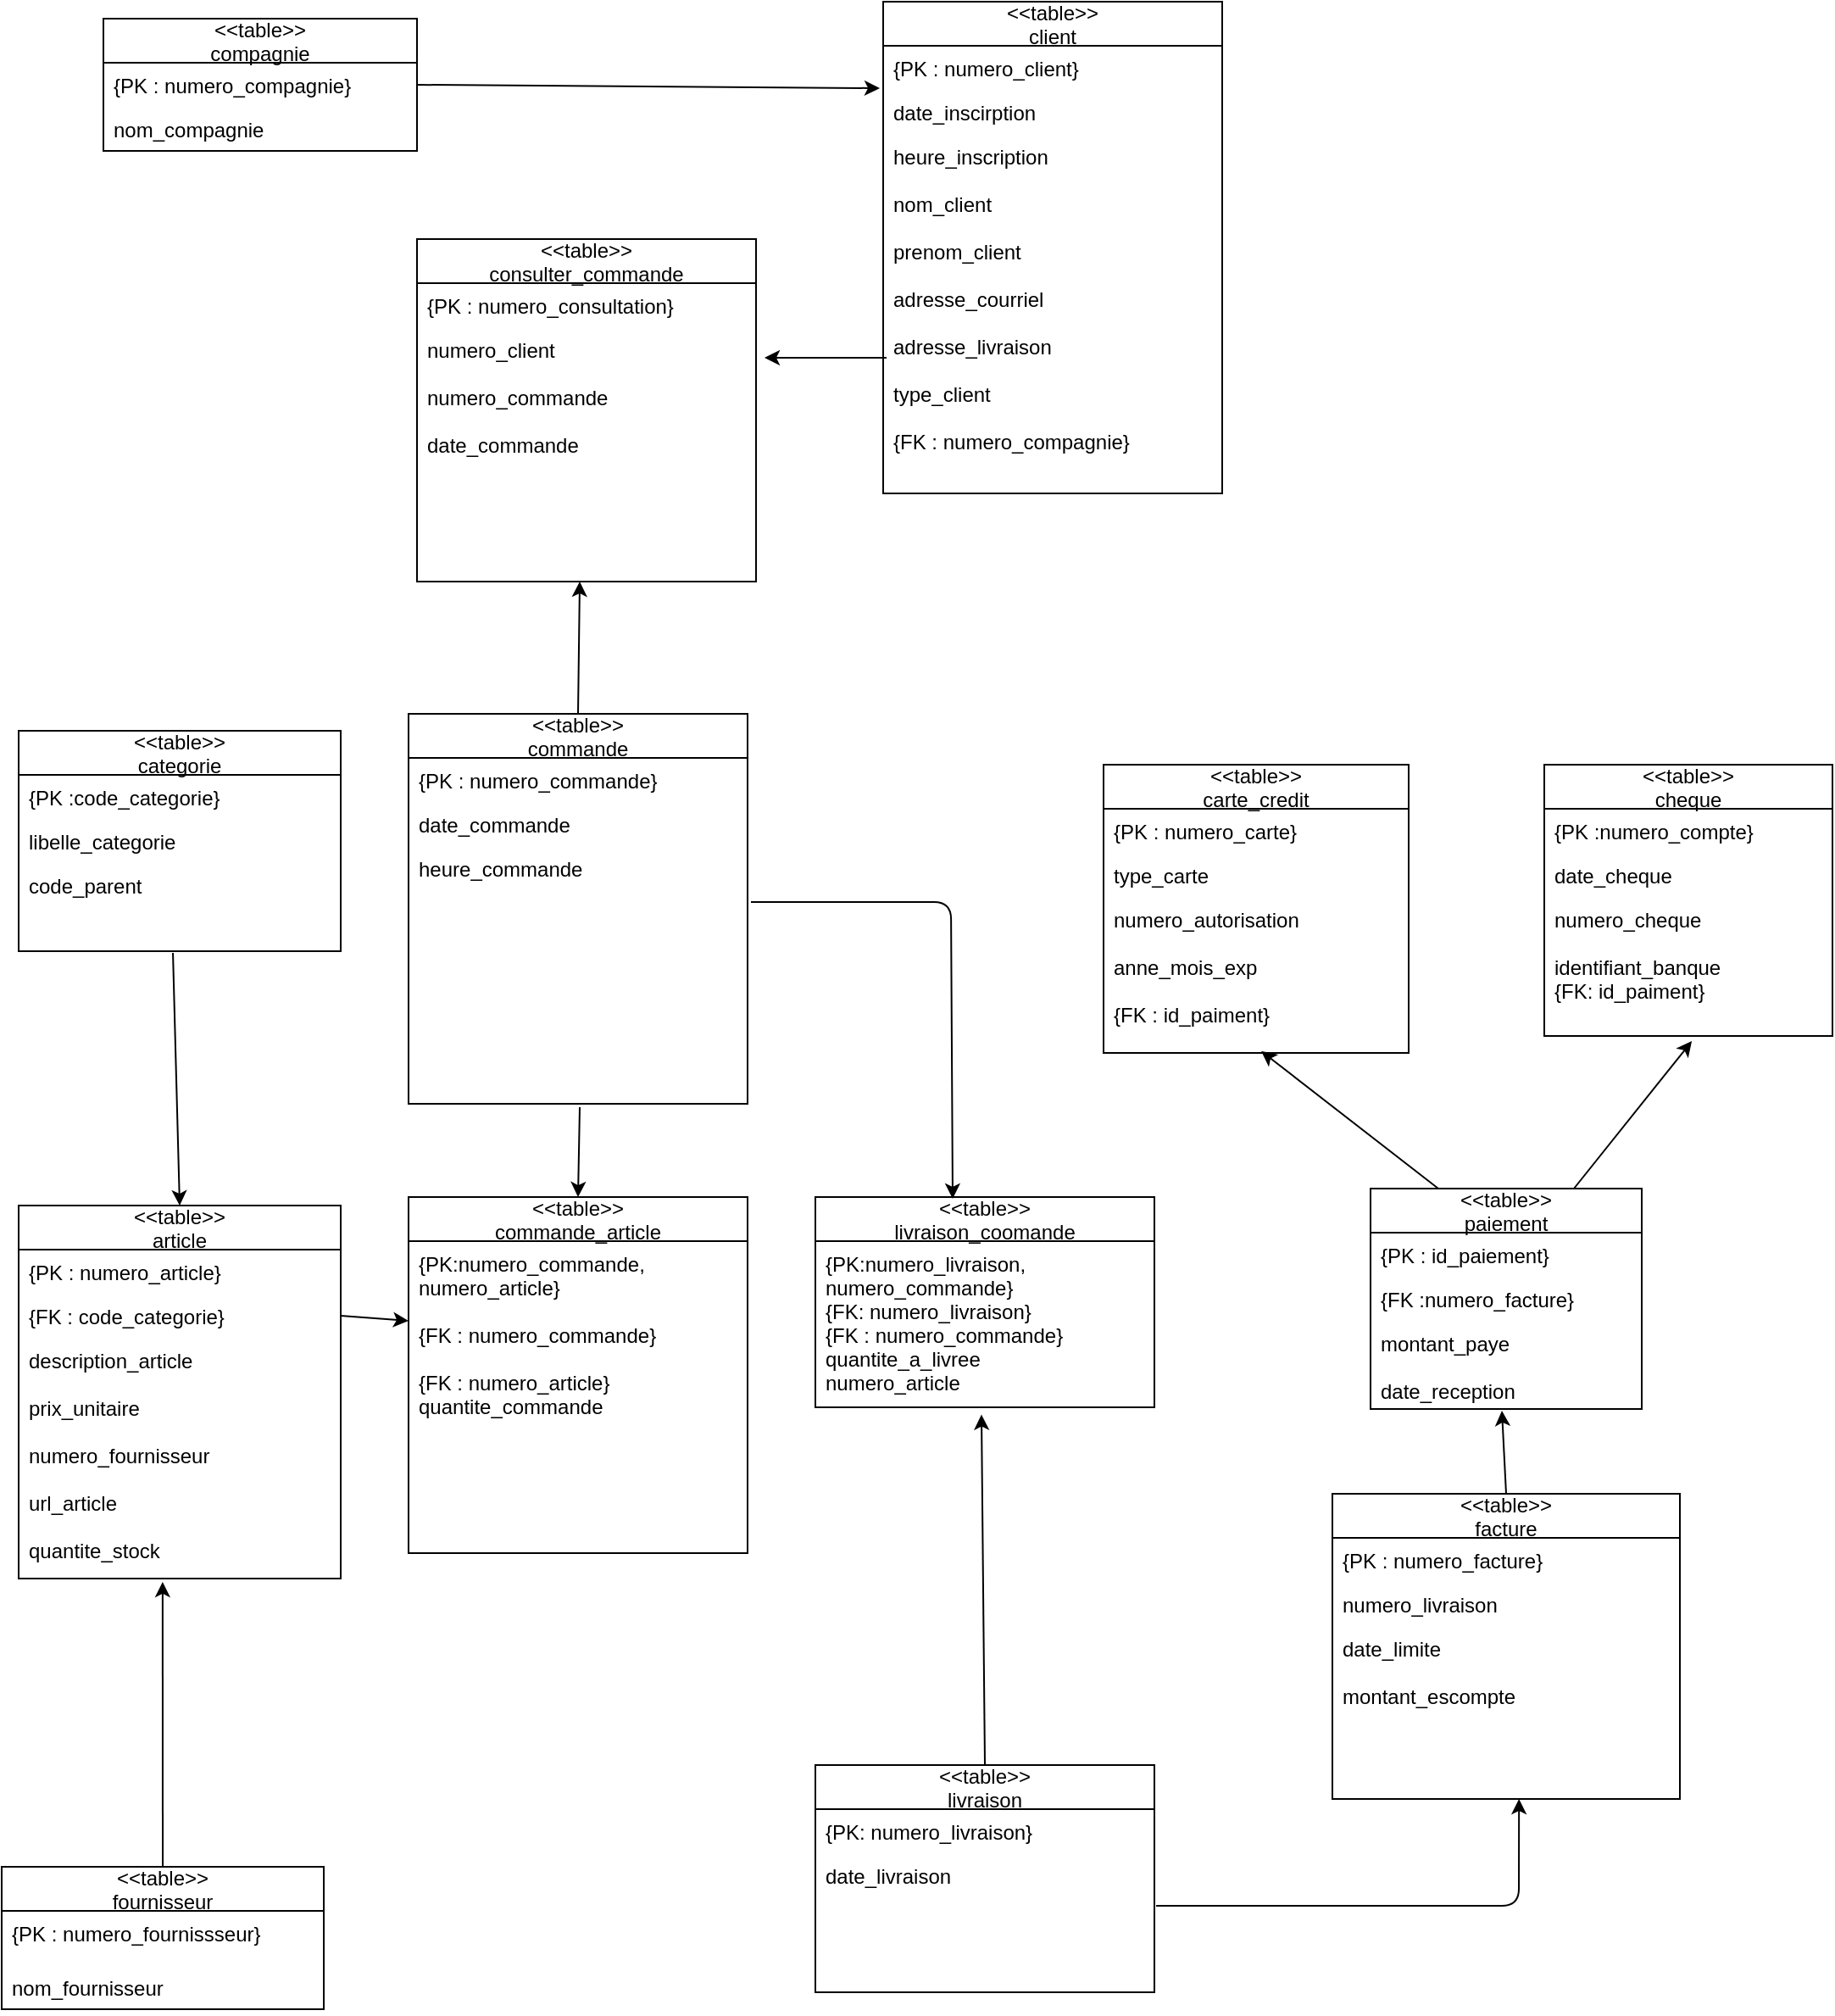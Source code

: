 <mxfile version="14.6.6" type="github">
  <diagram name="Page-1" id="c4acf3e9-155e-7222-9cf6-157b1a14988f">
    <mxGraphModel dx="868" dy="1312" grid="1" gridSize="10" guides="1" tooltips="1" connect="1" arrows="1" fold="1" page="1" pageScale="1" pageWidth="1100" pageHeight="850" background="#ffffff" math="0" shadow="0">
      <root>
        <mxCell id="0" />
        <mxCell id="1" parent="0" />
        <mxCell id="Wr57eoAMN5Djp9_CSVFM-5" value="&lt;&lt;table&gt;&gt;&#xa;fournisseur" style="swimlane;fontStyle=0;childLayout=stackLayout;horizontal=1;startSize=26;fillColor=none;horizontalStack=0;resizeParent=1;resizeParentMax=0;resizeLast=0;collapsible=1;marginBottom=0;" parent="1" vertex="1">
          <mxGeometry y="690" width="190" height="84" as="geometry" />
        </mxCell>
        <mxCell id="Wr57eoAMN5Djp9_CSVFM-6" value="{PK : numero_fournissseur}&#xa;&#xa;" style="text;strokeColor=none;fillColor=none;align=left;verticalAlign=top;spacingLeft=4;spacingRight=4;overflow=hidden;rotatable=0;points=[[0,0.5],[1,0.5]];portConstraint=eastwest;" parent="Wr57eoAMN5Djp9_CSVFM-5" vertex="1">
          <mxGeometry y="26" width="190" height="32" as="geometry" />
        </mxCell>
        <mxCell id="Wr57eoAMN5Djp9_CSVFM-7" value="nom_fournisseur" style="text;strokeColor=none;fillColor=none;align=left;verticalAlign=top;spacingLeft=4;spacingRight=4;overflow=hidden;rotatable=0;points=[[0,0.5],[1,0.5]];portConstraint=eastwest;" parent="Wr57eoAMN5Djp9_CSVFM-5" vertex="1">
          <mxGeometry y="58" width="190" height="26" as="geometry" />
        </mxCell>
        <mxCell id="Wr57eoAMN5Djp9_CSVFM-10" value="&lt;&lt;table&gt;&gt;&#xa;article" style="swimlane;fontStyle=0;childLayout=stackLayout;horizontal=1;startSize=26;fillColor=none;horizontalStack=0;resizeParent=1;resizeParentMax=0;resizeLast=0;collapsible=1;marginBottom=0;" parent="1" vertex="1">
          <mxGeometry x="10" y="300" width="190" height="220" as="geometry" />
        </mxCell>
        <mxCell id="Wr57eoAMN5Djp9_CSVFM-11" value="{PK : numero_article}" style="text;strokeColor=none;fillColor=none;align=left;verticalAlign=top;spacingLeft=4;spacingRight=4;overflow=hidden;rotatable=0;points=[[0,0.5],[1,0.5]];portConstraint=eastwest;" parent="Wr57eoAMN5Djp9_CSVFM-10" vertex="1">
          <mxGeometry y="26" width="190" height="26" as="geometry" />
        </mxCell>
        <mxCell id="Wr57eoAMN5Djp9_CSVFM-12" value="{FK : code_categorie}" style="text;strokeColor=none;fillColor=none;align=left;verticalAlign=top;spacingLeft=4;spacingRight=4;overflow=hidden;rotatable=0;points=[[0,0.5],[1,0.5]];portConstraint=eastwest;" parent="Wr57eoAMN5Djp9_CSVFM-10" vertex="1">
          <mxGeometry y="52" width="190" height="26" as="geometry" />
        </mxCell>
        <mxCell id="Wr57eoAMN5Djp9_CSVFM-13" value="description_article&#xa;&#xa;prix_unitaire&#xa;&#xa;numero_fournisseur&#xa;&#xa;url_article&#xa;&#xa;quantite_stock" style="text;strokeColor=none;fillColor=none;align=left;verticalAlign=top;spacingLeft=4;spacingRight=4;overflow=hidden;rotatable=0;points=[[0,0.5],[1,0.5]];portConstraint=eastwest;" parent="Wr57eoAMN5Djp9_CSVFM-10" vertex="1">
          <mxGeometry y="78" width="190" height="142" as="geometry" />
        </mxCell>
        <mxCell id="Wr57eoAMN5Djp9_CSVFM-15" value="&lt;&lt;table&gt;&gt;&#xa;categorie" style="swimlane;fontStyle=0;childLayout=stackLayout;horizontal=1;startSize=26;fillColor=none;horizontalStack=0;resizeParent=1;resizeParentMax=0;resizeLast=0;collapsible=1;marginBottom=0;" parent="1" vertex="1">
          <mxGeometry x="10" y="20" width="190" height="130" as="geometry" />
        </mxCell>
        <mxCell id="Wr57eoAMN5Djp9_CSVFM-16" value="{PK :code_categorie}" style="text;strokeColor=none;fillColor=none;align=left;verticalAlign=top;spacingLeft=4;spacingRight=4;overflow=hidden;rotatable=0;points=[[0,0.5],[1,0.5]];portConstraint=eastwest;" parent="Wr57eoAMN5Djp9_CSVFM-15" vertex="1">
          <mxGeometry y="26" width="190" height="26" as="geometry" />
        </mxCell>
        <mxCell id="Wr57eoAMN5Djp9_CSVFM-17" value="libelle_categorie" style="text;strokeColor=none;fillColor=none;align=left;verticalAlign=top;spacingLeft=4;spacingRight=4;overflow=hidden;rotatable=0;points=[[0,0.5],[1,0.5]];portConstraint=eastwest;" parent="Wr57eoAMN5Djp9_CSVFM-15" vertex="1">
          <mxGeometry y="52" width="190" height="26" as="geometry" />
        </mxCell>
        <mxCell id="Wr57eoAMN5Djp9_CSVFM-18" value="code_parent" style="text;strokeColor=none;fillColor=none;align=left;verticalAlign=top;spacingLeft=4;spacingRight=4;overflow=hidden;rotatable=0;points=[[0,0.5],[1,0.5]];portConstraint=eastwest;" parent="Wr57eoAMN5Djp9_CSVFM-15" vertex="1">
          <mxGeometry y="78" width="190" height="52" as="geometry" />
        </mxCell>
        <mxCell id="Wr57eoAMN5Djp9_CSVFM-20" value="&lt;&lt;table&gt;&gt;&#xa;livraison" style="swimlane;fontStyle=0;childLayout=stackLayout;horizontal=1;startSize=26;fillColor=none;horizontalStack=0;resizeParent=1;resizeParentMax=0;resizeLast=0;collapsible=1;marginBottom=0;" parent="1" vertex="1">
          <mxGeometry x="480" y="630" width="200" height="134" as="geometry" />
        </mxCell>
        <mxCell id="Wr57eoAMN5Djp9_CSVFM-21" value="{PK: numero_livraison}" style="text;strokeColor=none;fillColor=none;align=left;verticalAlign=top;spacingLeft=4;spacingRight=4;overflow=hidden;rotatable=0;points=[[0,0.5],[1,0.5]];portConstraint=eastwest;" parent="Wr57eoAMN5Djp9_CSVFM-20" vertex="1">
          <mxGeometry y="26" width="200" height="26" as="geometry" />
        </mxCell>
        <mxCell id="Wr57eoAMN5Djp9_CSVFM-23" value="date_livraison&#xa;&#xa;&#xa;&#xa;" style="text;strokeColor=none;fillColor=none;align=left;verticalAlign=top;spacingLeft=4;spacingRight=4;overflow=hidden;rotatable=0;points=[[0,0.5],[1,0.5]];portConstraint=eastwest;" parent="Wr57eoAMN5Djp9_CSVFM-20" vertex="1">
          <mxGeometry y="52" width="200" height="82" as="geometry" />
        </mxCell>
        <mxCell id="Wr57eoAMN5Djp9_CSVFM-24" value="&lt;&lt;table&gt;&gt;&#xa;commande" style="swimlane;fontStyle=0;childLayout=stackLayout;horizontal=1;startSize=26;fillColor=none;horizontalStack=0;resizeParent=1;resizeParentMax=0;resizeLast=0;collapsible=1;marginBottom=0;" parent="1" vertex="1">
          <mxGeometry x="240" y="10" width="200" height="230" as="geometry" />
        </mxCell>
        <mxCell id="Wr57eoAMN5Djp9_CSVFM-25" value="{PK : numero_commande}" style="text;strokeColor=none;fillColor=none;align=left;verticalAlign=top;spacingLeft=4;spacingRight=4;overflow=hidden;rotatable=0;points=[[0,0.5],[1,0.5]];portConstraint=eastwest;" parent="Wr57eoAMN5Djp9_CSVFM-24" vertex="1">
          <mxGeometry y="26" width="200" height="26" as="geometry" />
        </mxCell>
        <mxCell id="Wr57eoAMN5Djp9_CSVFM-26" value="date_commande" style="text;strokeColor=none;fillColor=none;align=left;verticalAlign=top;spacingLeft=4;spacingRight=4;overflow=hidden;rotatable=0;points=[[0,0.5],[1,0.5]];portConstraint=eastwest;" parent="Wr57eoAMN5Djp9_CSVFM-24" vertex="1">
          <mxGeometry y="52" width="200" height="26" as="geometry" />
        </mxCell>
        <mxCell id="Wr57eoAMN5Djp9_CSVFM-27" value="heure_commande&#xa;&#xa;&#xa;&#xa;" style="text;strokeColor=none;fillColor=none;align=left;verticalAlign=top;spacingLeft=4;spacingRight=4;overflow=hidden;rotatable=0;points=[[0,0.5],[1,0.5]];portConstraint=eastwest;" parent="Wr57eoAMN5Djp9_CSVFM-24" vertex="1">
          <mxGeometry y="78" width="200" height="152" as="geometry" />
        </mxCell>
        <mxCell id="Wr57eoAMN5Djp9_CSVFM-28" value="&lt;&lt;table&gt;&gt;&#xa;client" style="swimlane;fontStyle=0;childLayout=stackLayout;horizontal=1;startSize=26;fillColor=none;horizontalStack=0;resizeParent=1;resizeParentMax=0;resizeLast=0;collapsible=1;marginBottom=0;" parent="1" vertex="1">
          <mxGeometry x="520" y="-410" width="200" height="290" as="geometry" />
        </mxCell>
        <mxCell id="Wr57eoAMN5Djp9_CSVFM-29" value="{PK : numero_client}" style="text;strokeColor=none;fillColor=none;align=left;verticalAlign=top;spacingLeft=4;spacingRight=4;overflow=hidden;rotatable=0;points=[[0,0.5],[1,0.5]];portConstraint=eastwest;" parent="Wr57eoAMN5Djp9_CSVFM-28" vertex="1">
          <mxGeometry y="26" width="200" height="26" as="geometry" />
        </mxCell>
        <mxCell id="Wr57eoAMN5Djp9_CSVFM-30" value="date_inscirption" style="text;strokeColor=none;fillColor=none;align=left;verticalAlign=top;spacingLeft=4;spacingRight=4;overflow=hidden;rotatable=0;points=[[0,0.5],[1,0.5]];portConstraint=eastwest;" parent="Wr57eoAMN5Djp9_CSVFM-28" vertex="1">
          <mxGeometry y="52" width="200" height="26" as="geometry" />
        </mxCell>
        <mxCell id="Wr57eoAMN5Djp9_CSVFM-31" value="heure_inscription&#xa;&#xa;nom_client&#xa;&#xa;prenom_client&#xa;&#xa;adresse_courriel&#xa;&#xa;adresse_livraison&#xa;&#xa;type_client&#xa;&#xa;{FK : numero_compagnie}" style="text;strokeColor=none;fillColor=none;align=left;verticalAlign=top;spacingLeft=4;spacingRight=4;overflow=hidden;rotatable=0;points=[[0,0.5],[1,0.5]];portConstraint=eastwest;" parent="Wr57eoAMN5Djp9_CSVFM-28" vertex="1">
          <mxGeometry y="78" width="200" height="212" as="geometry" />
        </mxCell>
        <mxCell id="Wr57eoAMN5Djp9_CSVFM-33" value="&lt;&lt;table&gt;&gt;&#xa;facture" style="swimlane;fontStyle=0;childLayout=stackLayout;horizontal=1;startSize=26;fillColor=none;horizontalStack=0;resizeParent=1;resizeParentMax=0;resizeLast=0;collapsible=1;marginBottom=0;" parent="1" vertex="1">
          <mxGeometry x="785" y="470" width="205" height="180" as="geometry" />
        </mxCell>
        <mxCell id="Wr57eoAMN5Djp9_CSVFM-34" value="{PK : numero_facture}" style="text;strokeColor=none;fillColor=none;align=left;verticalAlign=top;spacingLeft=4;spacingRight=4;overflow=hidden;rotatable=0;points=[[0,0.5],[1,0.5]];portConstraint=eastwest;" parent="Wr57eoAMN5Djp9_CSVFM-33" vertex="1">
          <mxGeometry y="26" width="205" height="26" as="geometry" />
        </mxCell>
        <mxCell id="Wr57eoAMN5Djp9_CSVFM-35" value="numero_livraison" style="text;strokeColor=none;fillColor=none;align=left;verticalAlign=top;spacingLeft=4;spacingRight=4;overflow=hidden;rotatable=0;points=[[0,0.5],[1,0.5]];portConstraint=eastwest;" parent="Wr57eoAMN5Djp9_CSVFM-33" vertex="1">
          <mxGeometry y="52" width="205" height="26" as="geometry" />
        </mxCell>
        <mxCell id="Wr57eoAMN5Djp9_CSVFM-36" value="date_limite&#xa;&#xa;montant_escompte" style="text;strokeColor=none;fillColor=none;align=left;verticalAlign=top;spacingLeft=4;spacingRight=4;overflow=hidden;rotatable=0;points=[[0,0.5],[1,0.5]];portConstraint=eastwest;" parent="Wr57eoAMN5Djp9_CSVFM-33" vertex="1">
          <mxGeometry y="78" width="205" height="102" as="geometry" />
        </mxCell>
        <mxCell id="Wr57eoAMN5Djp9_CSVFM-37" value="&lt;&lt;table&gt;&gt;&#xa;compagnie" style="swimlane;fontStyle=0;childLayout=stackLayout;horizontal=1;startSize=26;fillColor=none;horizontalStack=0;resizeParent=1;resizeParentMax=0;resizeLast=0;collapsible=1;marginBottom=0;" parent="1" vertex="1">
          <mxGeometry x="60" y="-400" width="185" height="78" as="geometry" />
        </mxCell>
        <mxCell id="Wr57eoAMN5Djp9_CSVFM-38" value="{PK : numero_compagnie}" style="text;strokeColor=none;fillColor=none;align=left;verticalAlign=top;spacingLeft=4;spacingRight=4;overflow=hidden;rotatable=0;points=[[0,0.5],[1,0.5]];portConstraint=eastwest;" parent="Wr57eoAMN5Djp9_CSVFM-37" vertex="1">
          <mxGeometry y="26" width="185" height="26" as="geometry" />
        </mxCell>
        <mxCell id="Wr57eoAMN5Djp9_CSVFM-39" value="nom_compagnie" style="text;strokeColor=none;fillColor=none;align=left;verticalAlign=top;spacingLeft=4;spacingRight=4;overflow=hidden;rotatable=0;points=[[0,0.5],[1,0.5]];portConstraint=eastwest;" parent="Wr57eoAMN5Djp9_CSVFM-37" vertex="1">
          <mxGeometry y="52" width="185" height="26" as="geometry" />
        </mxCell>
        <mxCell id="Wr57eoAMN5Djp9_CSVFM-41" value="&lt;&lt;table&gt;&gt;&#xa;paiement" style="swimlane;fontStyle=0;childLayout=stackLayout;horizontal=1;startSize=26;fillColor=none;horizontalStack=0;resizeParent=1;resizeParentMax=0;resizeLast=0;collapsible=1;marginBottom=0;" parent="1" vertex="1">
          <mxGeometry x="807.5" y="290" width="160" height="130" as="geometry" />
        </mxCell>
        <mxCell id="Wr57eoAMN5Djp9_CSVFM-42" value="{PK : id_paiement}&#xa;&#xa;" style="text;strokeColor=none;fillColor=none;align=left;verticalAlign=top;spacingLeft=4;spacingRight=4;overflow=hidden;rotatable=0;points=[[0,0.5],[1,0.5]];portConstraint=eastwest;" parent="Wr57eoAMN5Djp9_CSVFM-41" vertex="1">
          <mxGeometry y="26" width="160" height="26" as="geometry" />
        </mxCell>
        <mxCell id="Wr57eoAMN5Djp9_CSVFM-43" value="{FK :numero_facture}" style="text;strokeColor=none;fillColor=none;align=left;verticalAlign=top;spacingLeft=4;spacingRight=4;overflow=hidden;rotatable=0;points=[[0,0.5],[1,0.5]];portConstraint=eastwest;" parent="Wr57eoAMN5Djp9_CSVFM-41" vertex="1">
          <mxGeometry y="52" width="160" height="26" as="geometry" />
        </mxCell>
        <mxCell id="Wr57eoAMN5Djp9_CSVFM-44" value="montant_paye&#xa;&#xa;date_reception" style="text;strokeColor=none;fillColor=none;align=left;verticalAlign=top;spacingLeft=4;spacingRight=4;overflow=hidden;rotatable=0;points=[[0,0.5],[1,0.5]];portConstraint=eastwest;" parent="Wr57eoAMN5Djp9_CSVFM-41" vertex="1">
          <mxGeometry y="78" width="160" height="52" as="geometry" />
        </mxCell>
        <mxCell id="Wr57eoAMN5Djp9_CSVFM-45" value="&lt;&lt;table&gt;&gt;&#xa;carte_credit" style="swimlane;fontStyle=0;childLayout=stackLayout;horizontal=1;startSize=26;fillColor=none;horizontalStack=0;resizeParent=1;resizeParentMax=0;resizeLast=0;collapsible=1;marginBottom=0;" parent="1" vertex="1">
          <mxGeometry x="650" y="40" width="180" height="170" as="geometry" />
        </mxCell>
        <mxCell id="Wr57eoAMN5Djp9_CSVFM-46" value="{PK : numero_carte}" style="text;strokeColor=none;fillColor=none;align=left;verticalAlign=top;spacingLeft=4;spacingRight=4;overflow=hidden;rotatable=0;points=[[0,0.5],[1,0.5]];portConstraint=eastwest;" parent="Wr57eoAMN5Djp9_CSVFM-45" vertex="1">
          <mxGeometry y="26" width="180" height="26" as="geometry" />
        </mxCell>
        <mxCell id="Wr57eoAMN5Djp9_CSVFM-47" value="type_carte" style="text;strokeColor=none;fillColor=none;align=left;verticalAlign=top;spacingLeft=4;spacingRight=4;overflow=hidden;rotatable=0;points=[[0,0.5],[1,0.5]];portConstraint=eastwest;" parent="Wr57eoAMN5Djp9_CSVFM-45" vertex="1">
          <mxGeometry y="52" width="180" height="26" as="geometry" />
        </mxCell>
        <mxCell id="Wr57eoAMN5Djp9_CSVFM-48" value="numero_autorisation&#xa;&#xa;anne_mois_exp&#xa;&#xa;{FK : id_paiment}&#xa;" style="text;strokeColor=none;fillColor=none;align=left;verticalAlign=top;spacingLeft=4;spacingRight=4;overflow=hidden;rotatable=0;points=[[0,0.5],[1,0.5]];portConstraint=eastwest;" parent="Wr57eoAMN5Djp9_CSVFM-45" vertex="1">
          <mxGeometry y="78" width="180" height="92" as="geometry" />
        </mxCell>
        <mxCell id="Wr57eoAMN5Djp9_CSVFM-49" value="&lt;&lt;table&gt;&gt;&#xa;cheque" style="swimlane;fontStyle=0;childLayout=stackLayout;horizontal=1;startSize=26;fillColor=none;horizontalStack=0;resizeParent=1;resizeParentMax=0;resizeLast=0;collapsible=1;marginBottom=0;" parent="1" vertex="1">
          <mxGeometry x="910" y="40" width="170" height="160" as="geometry" />
        </mxCell>
        <mxCell id="Wr57eoAMN5Djp9_CSVFM-50" value="{PK :numero_compte}" style="text;strokeColor=none;fillColor=none;align=left;verticalAlign=top;spacingLeft=4;spacingRight=4;overflow=hidden;rotatable=0;points=[[0,0.5],[1,0.5]];portConstraint=eastwest;" parent="Wr57eoAMN5Djp9_CSVFM-49" vertex="1">
          <mxGeometry y="26" width="170" height="26" as="geometry" />
        </mxCell>
        <mxCell id="Wr57eoAMN5Djp9_CSVFM-51" value="date_cheque" style="text;strokeColor=none;fillColor=none;align=left;verticalAlign=top;spacingLeft=4;spacingRight=4;overflow=hidden;rotatable=0;points=[[0,0.5],[1,0.5]];portConstraint=eastwest;" parent="Wr57eoAMN5Djp9_CSVFM-49" vertex="1">
          <mxGeometry y="52" width="170" height="26" as="geometry" />
        </mxCell>
        <mxCell id="Wr57eoAMN5Djp9_CSVFM-52" value="numero_cheque&#xa;&#xa;identifiant_banque&#xa;{FK: id_paiment}" style="text;strokeColor=none;fillColor=none;align=left;verticalAlign=top;spacingLeft=4;spacingRight=4;overflow=hidden;rotatable=0;points=[[0,0.5],[1,0.5]];portConstraint=eastwest;" parent="Wr57eoAMN5Djp9_CSVFM-49" vertex="1">
          <mxGeometry y="78" width="170" height="82" as="geometry" />
        </mxCell>
        <mxCell id="p0UNvOIndDLlscwHc8du-7" value="&lt;&lt;table&gt;&gt;&#xa;consulter_commande" style="swimlane;fontStyle=0;childLayout=stackLayout;horizontal=1;startSize=26;fillColor=none;horizontalStack=0;resizeParent=1;resizeParentMax=0;resizeLast=0;collapsible=1;marginBottom=0;" parent="1" vertex="1">
          <mxGeometry x="245" y="-270" width="200" height="202" as="geometry" />
        </mxCell>
        <mxCell id="p0UNvOIndDLlscwHc8du-8" value="{PK : numero_consultation}" style="text;strokeColor=none;fillColor=none;align=left;verticalAlign=top;spacingLeft=4;spacingRight=4;overflow=hidden;rotatable=0;points=[[0,0.5],[1,0.5]];portConstraint=eastwest;" parent="p0UNvOIndDLlscwHc8du-7" vertex="1">
          <mxGeometry y="26" width="200" height="26" as="geometry" />
        </mxCell>
        <mxCell id="p0UNvOIndDLlscwHc8du-10" value="numero_client&#xa;&#xa;numero_commande&#xa;&#xa;date_commande" style="text;strokeColor=none;fillColor=none;align=left;verticalAlign=top;spacingLeft=4;spacingRight=4;overflow=hidden;rotatable=0;points=[[0,0.5],[1,0.5]];portConstraint=eastwest;" parent="p0UNvOIndDLlscwHc8du-7" vertex="1">
          <mxGeometry y="52" width="200" height="150" as="geometry" />
        </mxCell>
        <mxCell id="p0UNvOIndDLlscwHc8du-14" value="&lt;&lt;table&gt;&gt;&#xa;livraison_coomande" style="swimlane;fontStyle=0;childLayout=stackLayout;horizontal=1;startSize=26;fillColor=none;horizontalStack=0;resizeParent=1;resizeParentMax=0;resizeLast=0;collapsible=1;marginBottom=0;" parent="1" vertex="1">
          <mxGeometry x="480" y="295" width="200" height="124" as="geometry" />
        </mxCell>
        <mxCell id="p0UNvOIndDLlscwHc8du-16" value="{PK:numero_livraison,&#xa;numero_commande}&#xa;{FK: numero_livraison}&#xa;{FK : numero_commande}&#xa;quantite_a_livree&#xa;numero_article&#xa;" style="text;strokeColor=none;fillColor=none;align=left;verticalAlign=top;spacingLeft=4;spacingRight=4;overflow=hidden;rotatable=0;points=[[0,0.5],[1,0.5]];portConstraint=eastwest;" parent="p0UNvOIndDLlscwHc8du-14" vertex="1">
          <mxGeometry y="26" width="200" height="98" as="geometry" />
        </mxCell>
        <mxCell id="p0UNvOIndDLlscwHc8du-18" value="&lt;&lt;table&gt;&gt;&#xa;commande_article" style="swimlane;fontStyle=0;childLayout=stackLayout;horizontal=1;startSize=26;fillColor=none;horizontalStack=0;resizeParent=1;resizeParentMax=0;resizeLast=0;collapsible=1;marginBottom=0;" parent="1" vertex="1">
          <mxGeometry x="240" y="295" width="200" height="210" as="geometry" />
        </mxCell>
        <mxCell id="p0UNvOIndDLlscwHc8du-19" value="{PK:numero_commande,&#xa;numero_article}&#xa;&#xa;{FK : numero_commande}&#xa;&#xa;{FK : numero_article}&#xa;quantite_commande" style="text;strokeColor=none;fillColor=none;align=left;verticalAlign=top;spacingLeft=4;spacingRight=4;overflow=hidden;rotatable=0;points=[[0,0.5],[1,0.5]];portConstraint=eastwest;" parent="p0UNvOIndDLlscwHc8du-18" vertex="1">
          <mxGeometry y="26" width="200" height="184" as="geometry" />
        </mxCell>
        <mxCell id="5rRAUkLWSupu3GYNSmQt-2" value="" style="endArrow=classic;html=1;exitX=1;exitY=0.5;exitDx=0;exitDy=0;entryX=-0.01;entryY=-0.038;entryDx=0;entryDy=0;entryPerimeter=0;" edge="1" parent="1" source="Wr57eoAMN5Djp9_CSVFM-38" target="Wr57eoAMN5Djp9_CSVFM-30">
          <mxGeometry width="50" height="50" relative="1" as="geometry">
            <mxPoint x="270" y="-260" as="sourcePoint" />
            <mxPoint x="320" y="-310" as="targetPoint" />
          </mxGeometry>
        </mxCell>
        <mxCell id="5rRAUkLWSupu3GYNSmQt-3" value="" style="endArrow=classic;html=1;" edge="1" parent="1">
          <mxGeometry width="50" height="50" relative="1" as="geometry">
            <mxPoint x="522" y="-200" as="sourcePoint" />
            <mxPoint x="450" y="-200" as="targetPoint" />
          </mxGeometry>
        </mxCell>
        <mxCell id="5rRAUkLWSupu3GYNSmQt-5" value="" style="endArrow=classic;html=1;exitX=0.5;exitY=0;exitDx=0;exitDy=0;entryX=0.48;entryY=1;entryDx=0;entryDy=0;entryPerimeter=0;" edge="1" parent="1" source="Wr57eoAMN5Djp9_CSVFM-24" target="p0UNvOIndDLlscwHc8du-10">
          <mxGeometry width="50" height="50" relative="1" as="geometry">
            <mxPoint x="270" y="60" as="sourcePoint" />
            <mxPoint x="320" y="10" as="targetPoint" />
          </mxGeometry>
        </mxCell>
        <mxCell id="5rRAUkLWSupu3GYNSmQt-6" value="" style="endArrow=classic;html=1;exitX=0.479;exitY=1.019;exitDx=0;exitDy=0;exitPerimeter=0;" edge="1" parent="1" source="Wr57eoAMN5Djp9_CSVFM-18">
          <mxGeometry width="50" height="50" relative="1" as="geometry">
            <mxPoint x="270" y="110" as="sourcePoint" />
            <mxPoint x="105" y="300" as="targetPoint" />
          </mxGeometry>
        </mxCell>
        <mxCell id="5rRAUkLWSupu3GYNSmQt-7" value="" style="endArrow=classic;html=1;exitX=0.5;exitY=0;exitDx=0;exitDy=0;entryX=0.447;entryY=1.014;entryDx=0;entryDy=0;entryPerimeter=0;" edge="1" parent="1" source="Wr57eoAMN5Djp9_CSVFM-5" target="Wr57eoAMN5Djp9_CSVFM-13">
          <mxGeometry width="50" height="50" relative="1" as="geometry">
            <mxPoint x="270" y="590" as="sourcePoint" />
            <mxPoint x="320" y="540" as="targetPoint" />
          </mxGeometry>
        </mxCell>
        <mxCell id="5rRAUkLWSupu3GYNSmQt-8" value="" style="endArrow=classic;html=1;exitX=1;exitY=0.5;exitDx=0;exitDy=0;" edge="1" parent="1" source="Wr57eoAMN5Djp9_CSVFM-12">
          <mxGeometry width="50" height="50" relative="1" as="geometry">
            <mxPoint x="270" y="380" as="sourcePoint" />
            <mxPoint x="240" y="368" as="targetPoint" />
          </mxGeometry>
        </mxCell>
        <mxCell id="5rRAUkLWSupu3GYNSmQt-9" value="" style="endArrow=classic;html=1;exitX=0.505;exitY=1.013;exitDx=0;exitDy=0;exitPerimeter=0;entryX=0.5;entryY=0;entryDx=0;entryDy=0;" edge="1" parent="1" source="Wr57eoAMN5Djp9_CSVFM-27" target="p0UNvOIndDLlscwHc8du-18">
          <mxGeometry width="50" height="50" relative="1" as="geometry">
            <mxPoint x="270" y="380" as="sourcePoint" />
            <mxPoint x="320" y="330" as="targetPoint" />
          </mxGeometry>
        </mxCell>
        <mxCell id="5rRAUkLWSupu3GYNSmQt-10" value="" style="endArrow=classic;html=1;exitX=1.01;exitY=0.217;exitDx=0;exitDy=0;exitPerimeter=0;entryX=0.405;entryY=0.008;entryDx=0;entryDy=0;entryPerimeter=0;" edge="1" parent="1" source="Wr57eoAMN5Djp9_CSVFM-27" target="p0UNvOIndDLlscwHc8du-14">
          <mxGeometry width="50" height="50" relative="1" as="geometry">
            <mxPoint x="460" y="120" as="sourcePoint" />
            <mxPoint x="580" y="260" as="targetPoint" />
            <Array as="points">
              <mxPoint x="560" y="121" />
            </Array>
          </mxGeometry>
        </mxCell>
        <mxCell id="5rRAUkLWSupu3GYNSmQt-11" value="" style="endArrow=classic;html=1;exitX=0.5;exitY=0;exitDx=0;exitDy=0;entryX=0.49;entryY=1.044;entryDx=0;entryDy=0;entryPerimeter=0;" edge="1" parent="1" source="Wr57eoAMN5Djp9_CSVFM-20" target="p0UNvOIndDLlscwHc8du-16">
          <mxGeometry width="50" height="50" relative="1" as="geometry">
            <mxPoint x="270" y="590" as="sourcePoint" />
            <mxPoint x="320" y="540" as="targetPoint" />
          </mxGeometry>
        </mxCell>
        <mxCell id="5rRAUkLWSupu3GYNSmQt-12" value="" style="endArrow=classic;html=1;exitX=1.005;exitY=0.378;exitDx=0;exitDy=0;exitPerimeter=0;entryX=0.537;entryY=1;entryDx=0;entryDy=0;entryPerimeter=0;" edge="1" parent="1" source="Wr57eoAMN5Djp9_CSVFM-23" target="Wr57eoAMN5Djp9_CSVFM-36">
          <mxGeometry width="50" height="50" relative="1" as="geometry">
            <mxPoint x="600" y="590" as="sourcePoint" />
            <mxPoint x="650" y="540" as="targetPoint" />
            <Array as="points">
              <mxPoint x="895" y="713" />
            </Array>
          </mxGeometry>
        </mxCell>
        <mxCell id="5rRAUkLWSupu3GYNSmQt-13" value="" style="endArrow=classic;html=1;exitX=0.5;exitY=0;exitDx=0;exitDy=0;" edge="1" parent="1" source="Wr57eoAMN5Djp9_CSVFM-33">
          <mxGeometry width="50" height="50" relative="1" as="geometry">
            <mxPoint x="600" y="430" as="sourcePoint" />
            <mxPoint x="885" y="421" as="targetPoint" />
          </mxGeometry>
        </mxCell>
        <mxCell id="5rRAUkLWSupu3GYNSmQt-14" value="" style="endArrow=classic;html=1;exitX=0.25;exitY=0;exitDx=0;exitDy=0;entryX=0.517;entryY=0.989;entryDx=0;entryDy=0;entryPerimeter=0;" edge="1" parent="1" source="Wr57eoAMN5Djp9_CSVFM-41" target="Wr57eoAMN5Djp9_CSVFM-48">
          <mxGeometry width="50" height="50" relative="1" as="geometry">
            <mxPoint x="600" y="320" as="sourcePoint" />
            <mxPoint x="650" y="270" as="targetPoint" />
          </mxGeometry>
        </mxCell>
        <mxCell id="5rRAUkLWSupu3GYNSmQt-15" value="" style="endArrow=classic;html=1;exitX=0.75;exitY=0;exitDx=0;exitDy=0;entryX=0.512;entryY=1.037;entryDx=0;entryDy=0;entryPerimeter=0;" edge="1" parent="1" source="Wr57eoAMN5Djp9_CSVFM-41" target="Wr57eoAMN5Djp9_CSVFM-52">
          <mxGeometry width="50" height="50" relative="1" as="geometry">
            <mxPoint x="600" y="320" as="sourcePoint" />
            <mxPoint x="650" y="270" as="targetPoint" />
          </mxGeometry>
        </mxCell>
      </root>
    </mxGraphModel>
  </diagram>
</mxfile>
